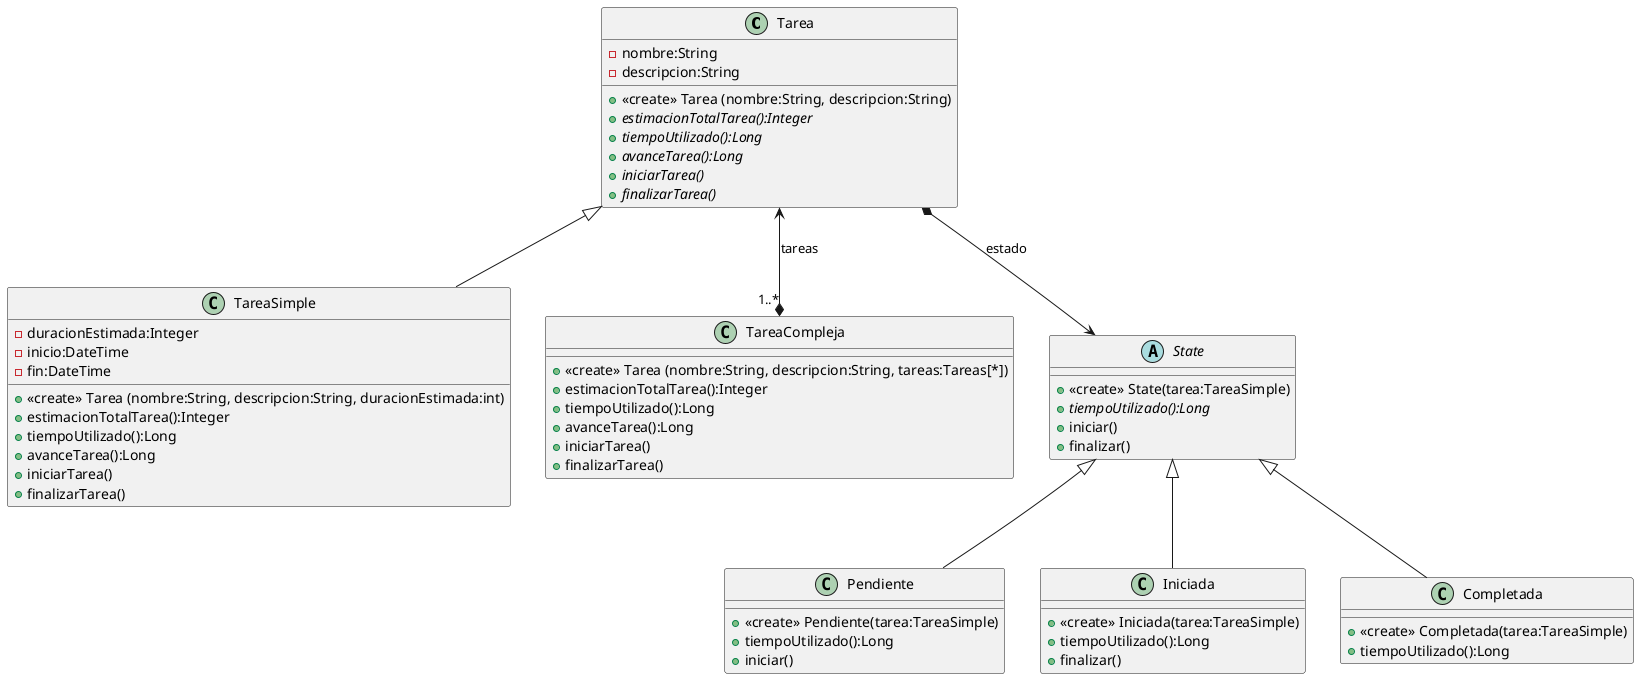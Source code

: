 @startuml UML
Tarea <|-- TareaSimple
Tarea <--* "1..*" TareaCompleja: tareas

together{
    class TareaSimple
    class TareaCompleja
}

abstract class Tarea {
    -nombre:String
    -descripcion:String
    + <<create>> Tarea (nombre:String, descripcion:String)
    +{abstract} estimacionTotalTarea():Integer
    +{abstract} tiempoUtilizado():Long
    +{abstract} avanceTarea():Long
    +{abstract} iniciarTarea()
    +{abstract} finalizarTarea()
}


class TareaSimple {
    -duracionEstimada:Integer
    -inicio:DateTime
    -fin:DateTime
    
    + <<create>> Tarea (nombre:String, descripcion:String, duracionEstimada:int)
    + estimacionTotalTarea():Integer
    + tiempoUtilizado():Long
    + avanceTarea():Long
    + iniciarTarea()
    + finalizarTarea()
}

class TareaCompleja {
    + <<create>> Tarea (nombre:String, descripcion:String, tareas:Tareas[*])
    + estimacionTotalTarea():Integer
    + tiempoUtilizado():Long
    + avanceTarea():Long
    + iniciarTarea()
    + finalizarTarea()
}

together {
    class Tarea
    class State
}

State <|-- Pendiente
State <|-- Iniciada
State <|-- Completada
Tarea *--> State : estado

abstract class State{
    + <<create>> State(tarea:TareaSimple)
    + {abstract} tiempoUtilizado():Long
    + iniciar()
    + finalizar()
}

class Pendiente {
    + <<create>> Pendiente(tarea:TareaSimple)
    + tiempoUtilizado():Long
    + iniciar()
}

class Iniciada {
    + <<create>> Iniciada(tarea:TareaSimple)
    + tiempoUtilizado():Long
    + finalizar()
}

class Completada{
    + <<create>> Completada(tarea:TareaSimple)
    + tiempoUtilizado():Long
}

@enduml